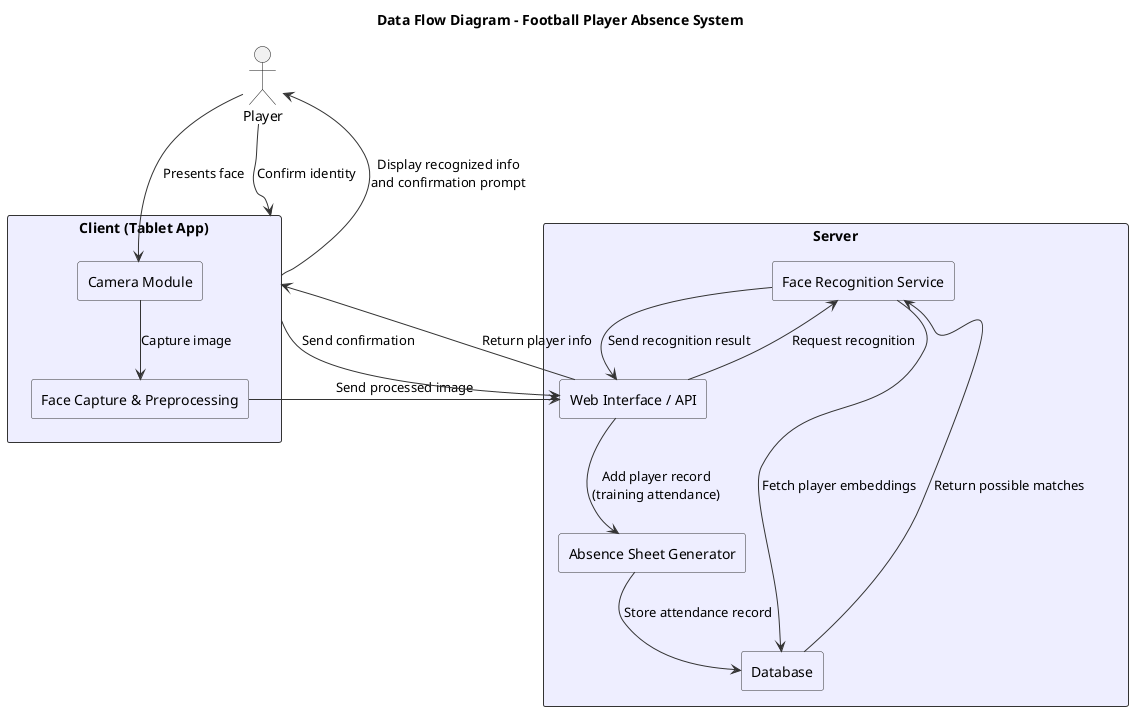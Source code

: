 @startuml
title Data Flow Diagram - Football Player Absence System

!define RECTANGLE class
skinparam rectangle {
    BackgroundColor #EEF
    BorderColor #333
}
skinparam arrow {
    Color #333
}

actor "Player" as P
rectangle "Client (Tablet App)" as Client {
    rectangle "Camera Module" as Camera
    rectangle "Face Capture & Preprocessing" as Preprocess
}
rectangle "Server" as Server {
    rectangle "Face Recognition Service" as FaceRec
    rectangle "Database" as DB
    rectangle "Web Interface / API" as API
    rectangle "Absence Sheet Generator" as Sheet
}

P --> Camera : Presents face
Camera --> Preprocess : Capture image
Preprocess --> API : Send processed image

API --> FaceRec : Request recognition
FaceRec --> DB : Fetch player embeddings
DB --> FaceRec : Return possible matches
FaceRec --> API : Send recognition result
API --> Client : Return player info

Client --> P : Display recognized info\nand confirmation prompt
P --> Client : Confirm identity
Client --> API : Send confirmation

API --> Sheet : Add player record\n(training attendance)
Sheet --> DB : Store attendance record

@enduml